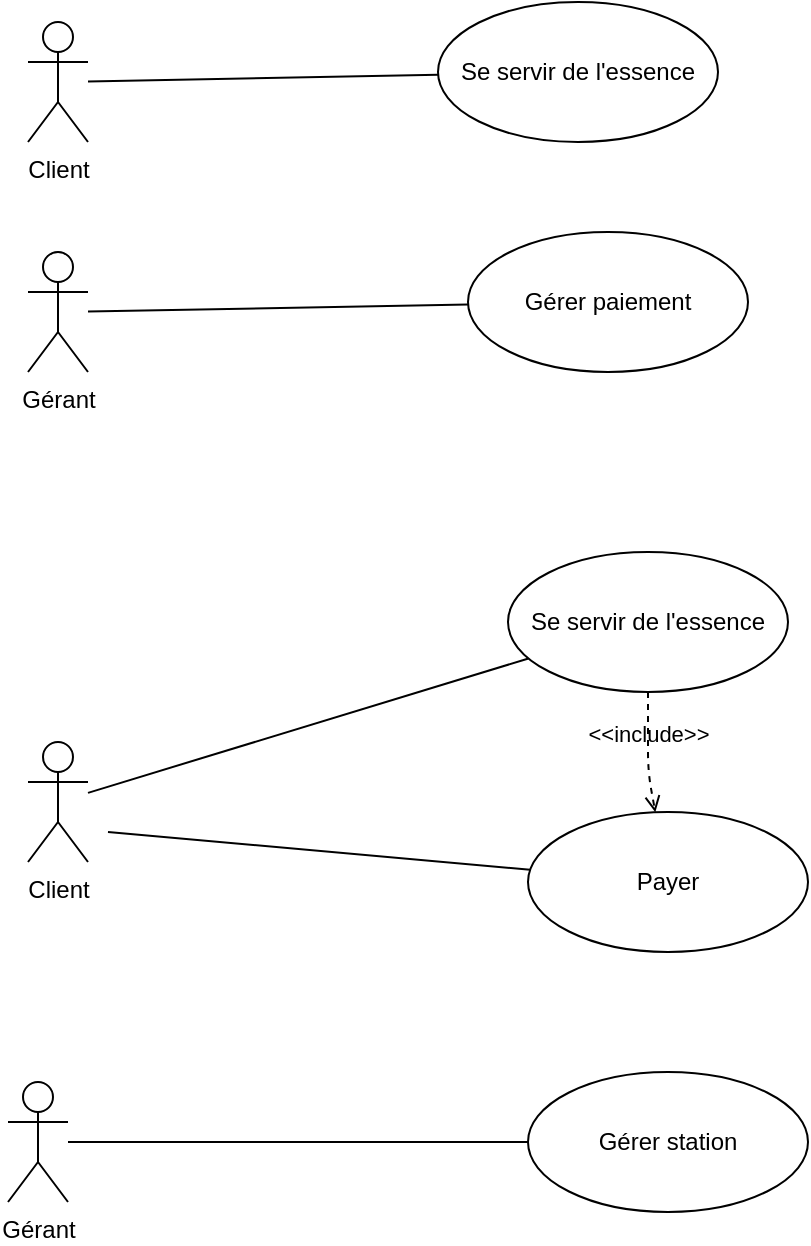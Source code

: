 <mxfile>
    <diagram id="C0sjQcWDrCFT7G-KMoYH" name="Page-1">
        <mxGraphModel dx="746" dy="440" grid="1" gridSize="10" guides="1" tooltips="1" connect="1" arrows="1" fold="1" page="1" pageScale="1" pageWidth="850" pageHeight="1100" math="0" shadow="0">
            <root>
                <mxCell id="0"/>
                <mxCell id="1" parent="0"/>
                <mxCell id="4" style="edgeStyle=none;html=1;endArrow=none;endFill=0;" parent="1" source="2" target="3" edge="1">
                    <mxGeometry relative="1" as="geometry"/>
                </mxCell>
                <mxCell id="2" value="Client" style="shape=umlActor;verticalLabelPosition=bottom;verticalAlign=top;html=1;" parent="1" vertex="1">
                    <mxGeometry x="80" y="55" width="30" height="60" as="geometry"/>
                </mxCell>
                <mxCell id="3" value="Se servir de l'essence" style="ellipse;whiteSpace=wrap;html=1;" parent="1" vertex="1">
                    <mxGeometry x="285" y="45" width="140" height="70" as="geometry"/>
                </mxCell>
                <mxCell id="52" style="edgeStyle=none;html=1;endArrow=none;endFill=0;" edge="1" parent="1" source="50" target="51">
                    <mxGeometry relative="1" as="geometry"/>
                </mxCell>
                <mxCell id="50" value="Gérant" style="shape=umlActor;verticalLabelPosition=bottom;verticalAlign=top;html=1;" vertex="1" parent="1">
                    <mxGeometry x="80" y="170" width="30" height="60" as="geometry"/>
                </mxCell>
                <mxCell id="51" value="Gérer paiement" style="ellipse;whiteSpace=wrap;html=1;" vertex="1" parent="1">
                    <mxGeometry x="300" y="160" width="140" height="70" as="geometry"/>
                </mxCell>
                <mxCell id="54" style="edgeStyle=none;html=1;endArrow=none;endFill=0;" edge="1" parent="1" source="55" target="59">
                    <mxGeometry relative="1" as="geometry">
                        <mxPoint x="285" y="445" as="targetPoint"/>
                    </mxGeometry>
                </mxCell>
                <mxCell id="55" value="Client" style="shape=umlActor;verticalLabelPosition=bottom;verticalAlign=top;html=1;" vertex="1" parent="1">
                    <mxGeometry x="80" y="415" width="30" height="60" as="geometry"/>
                </mxCell>
                <mxCell id="56" style="edgeStyle=none;html=1;endArrow=none;endFill=0;" edge="1" parent="1" source="57" target="58">
                    <mxGeometry relative="1" as="geometry"/>
                </mxCell>
                <mxCell id="57" value="Gérant" style="shape=umlActor;verticalLabelPosition=bottom;verticalAlign=top;html=1;" vertex="1" parent="1">
                    <mxGeometry x="70" y="585" width="30" height="60" as="geometry"/>
                </mxCell>
                <mxCell id="58" value="Gérer station" style="ellipse;whiteSpace=wrap;html=1;" vertex="1" parent="1">
                    <mxGeometry x="330" y="580" width="140" height="70" as="geometry"/>
                </mxCell>
                <mxCell id="59" value="Se servir de l'essence" style="ellipse;whiteSpace=wrap;html=1;" vertex="1" parent="1">
                    <mxGeometry x="320" y="320" width="140" height="70" as="geometry"/>
                </mxCell>
                <mxCell id="60" value="Payer" style="ellipse;whiteSpace=wrap;html=1;" vertex="1" parent="1">
                    <mxGeometry x="330" y="450" width="140" height="70" as="geometry"/>
                </mxCell>
                <mxCell id="61" style="edgeStyle=none;html=1;endArrow=none;endFill=0;" edge="1" parent="1" target="60">
                    <mxGeometry relative="1" as="geometry">
                        <mxPoint x="338.468" y="391.687" as="targetPoint"/>
                        <mxPoint x="120" y="460" as="sourcePoint"/>
                    </mxGeometry>
                </mxCell>
                <mxCell id="62" value="&amp;lt;&amp;lt;include&amp;gt;&amp;gt;" style="html=1;verticalAlign=bottom;labelBackgroundColor=none;endArrow=open;endFill=0;dashed=1;" edge="1" parent="1" source="59" target="60">
                    <mxGeometry width="160" relative="1" as="geometry">
                        <mxPoint x="260" y="470" as="sourcePoint"/>
                        <mxPoint x="420" y="470" as="targetPoint"/>
                        <Array as="points">
                            <mxPoint x="390" y="430"/>
                        </Array>
                    </mxGeometry>
                </mxCell>
            </root>
        </mxGraphModel>
    </diagram>
</mxfile>